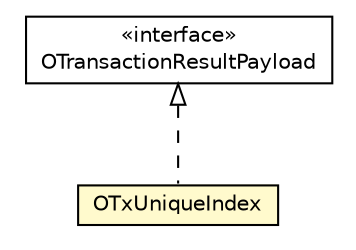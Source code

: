 #!/usr/local/bin/dot
#
# Class diagram 
# Generated by UMLGraph version R5_6-24-gf6e263 (http://www.umlgraph.org/)
#

digraph G {
	edge [fontname="Helvetica",fontsize=10,labelfontname="Helvetica",labelfontsize=10];
	node [fontname="Helvetica",fontsize=10,shape=plaintext];
	nodesep=0.25;
	ranksep=0.5;
	// com.orientechnologies.orient.server.distributed.impl.task.transaction.OTransactionResultPayload
	c7355084 [label=<<table title="com.orientechnologies.orient.server.distributed.impl.task.transaction.OTransactionResultPayload" border="0" cellborder="1" cellspacing="0" cellpadding="2" port="p" href="./OTransactionResultPayload.html">
		<tr><td><table border="0" cellspacing="0" cellpadding="1">
<tr><td align="center" balign="center"> &#171;interface&#187; </td></tr>
<tr><td align="center" balign="center"> OTransactionResultPayload </td></tr>
		</table></td></tr>
		</table>>, URL="./OTransactionResultPayload.html", fontname="Helvetica", fontcolor="black", fontsize=10.0];
	// com.orientechnologies.orient.server.distributed.impl.task.transaction.OTxUniqueIndex
	c7355085 [label=<<table title="com.orientechnologies.orient.server.distributed.impl.task.transaction.OTxUniqueIndex" border="0" cellborder="1" cellspacing="0" cellpadding="2" port="p" bgcolor="lemonChiffon" href="./OTxUniqueIndex.html">
		<tr><td><table border="0" cellspacing="0" cellpadding="1">
<tr><td align="center" balign="center"> OTxUniqueIndex </td></tr>
		</table></td></tr>
		</table>>, URL="./OTxUniqueIndex.html", fontname="Helvetica", fontcolor="black", fontsize=10.0];
	//com.orientechnologies.orient.server.distributed.impl.task.transaction.OTxUniqueIndex implements com.orientechnologies.orient.server.distributed.impl.task.transaction.OTransactionResultPayload
	c7355084:p -> c7355085:p [dir=back,arrowtail=empty,style=dashed];
}

